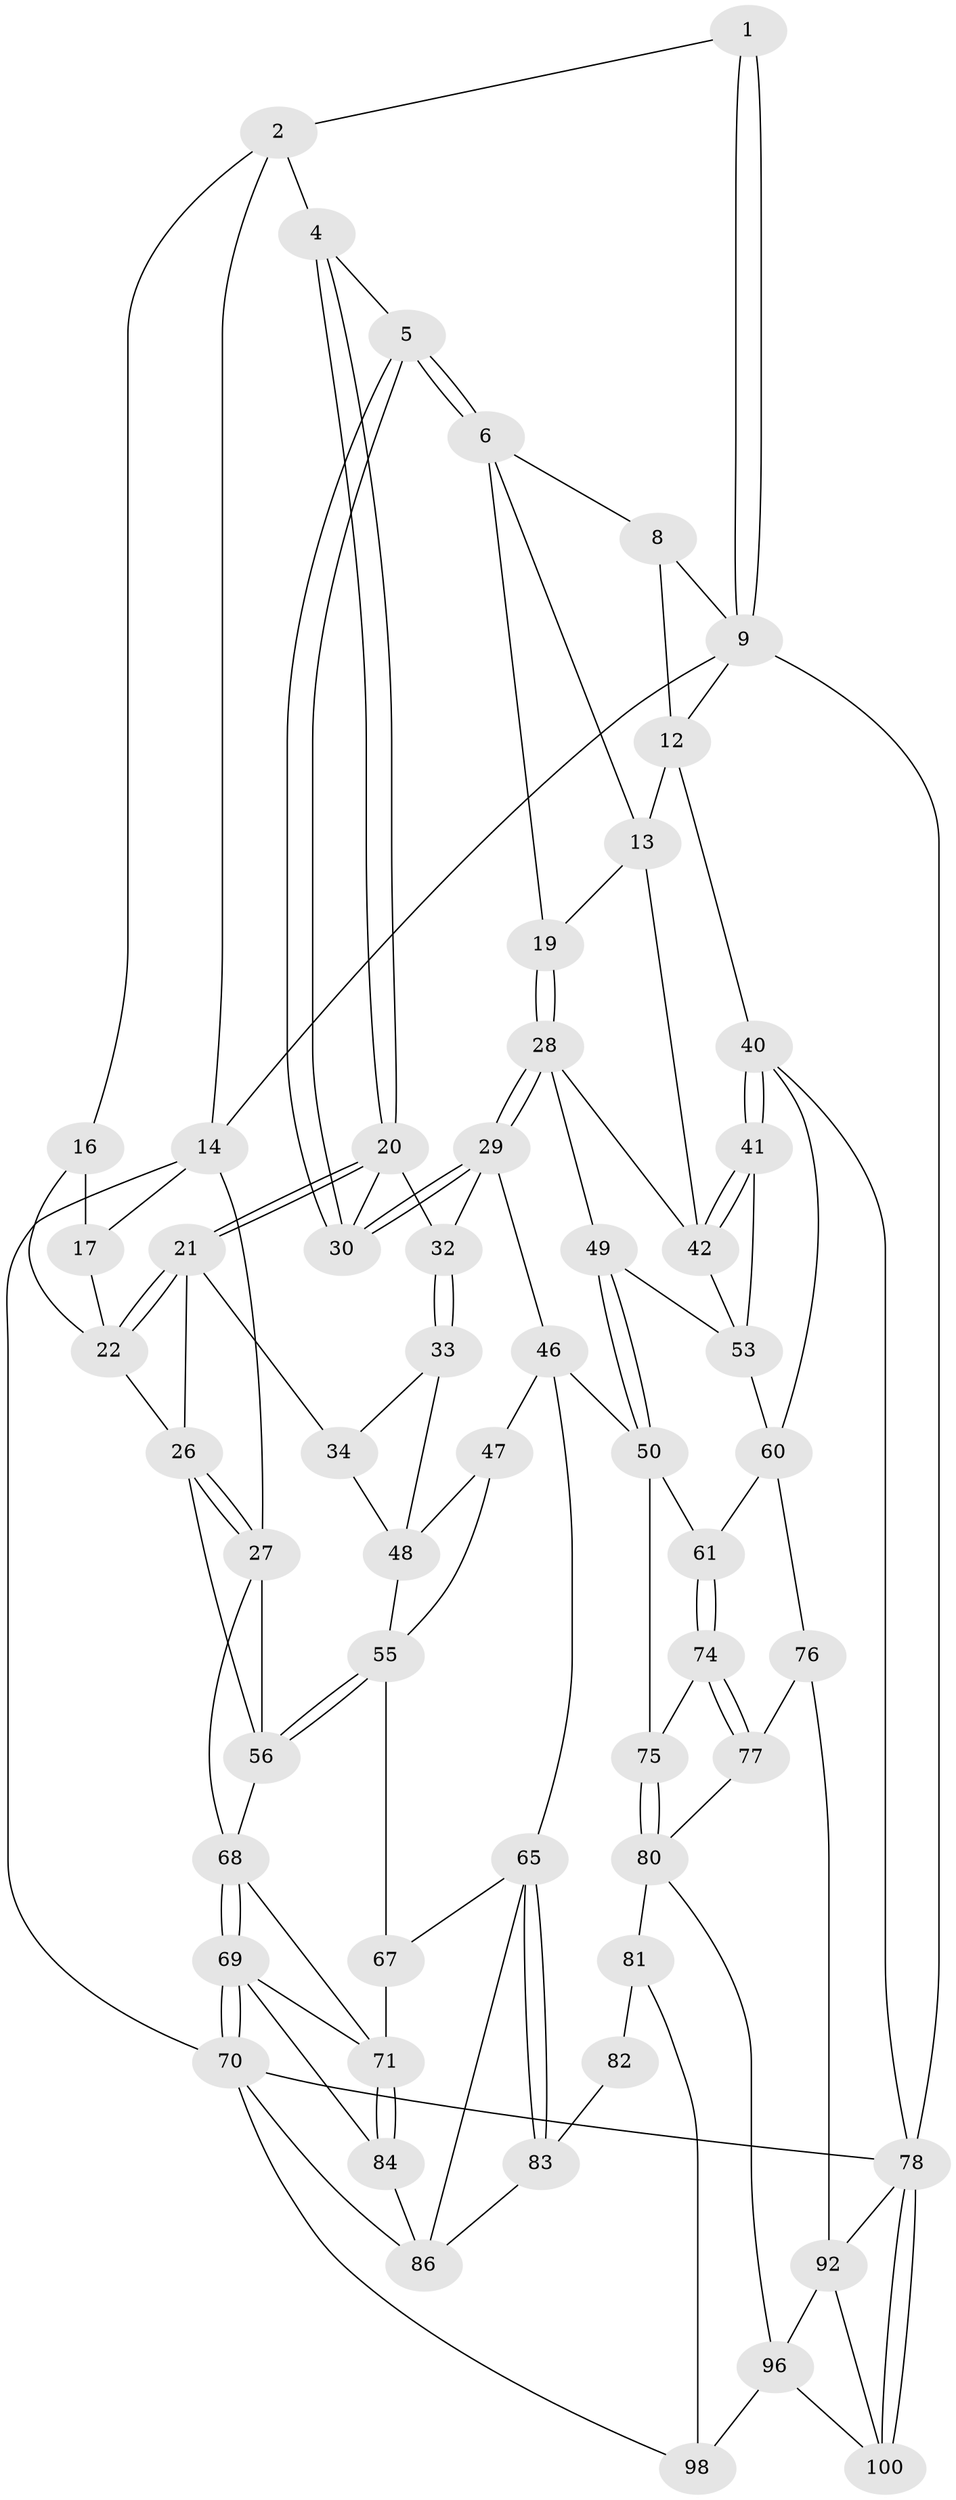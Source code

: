 // original degree distribution, {3: 0.02, 4: 0.24, 5: 0.52, 6: 0.22}
// Generated by graph-tools (version 1.1) at 2025/11/02/27/25 16:11:51]
// undirected, 58 vertices, 127 edges
graph export_dot {
graph [start="1"]
  node [color=gray90,style=filled];
  1 [pos="+0.7352974303197852+0"];
  2 [pos="+0.18463265687813626+0",super="+3"];
  4 [pos="+0.33360121831010725+0.03721656318232184"];
  5 [pos="+0.49715187381315024+0.1514788594110604"];
  6 [pos="+0.659080876089321+0.051688583392813126",super="+7"];
  8 [pos="+0.7329211783010823+0",super="+11"];
  9 [pos="+1+0",super="+10"];
  12 [pos="+0.9047953432809678+0.2208863963954149",super="+36"];
  13 [pos="+0.8796499498533585+0.23303438091211315",super="+18"];
  14 [pos="+0+0",super="+15"];
  16 [pos="+0.16256157543500835+0.2073710415633314",super="+23"];
  17 [pos="+0.05782780715887611+0.21899501310989924",super="+24"];
  19 [pos="+0.7074930691403483+0.17004903883065148"];
  20 [pos="+0.3121807453727687+0.2145928735979378",super="+31"];
  21 [pos="+0.20126704149814123+0.2889133194752632",super="+35"];
  22 [pos="+0.19085152926464016+0.27236023180807367",super="+25"];
  26 [pos="+0+0.3473346091845332",super="+39"];
  27 [pos="+0+0.36564034200853274",super="+58"];
  28 [pos="+0.6139230468445853+0.3417832414628229",super="+44"];
  29 [pos="+0.5335393047645932+0.30630539018692143",super="+37"];
  30 [pos="+0.5032651040976622+0.2594693052137534"];
  32 [pos="+0.35094226979014337+0.3140299645901001",super="+38"];
  33 [pos="+0.2500507662091173+0.3829144014599254",super="+45"];
  34 [pos="+0.23229962377138294+0.3810070562331067"];
  40 [pos="+1+0.474824106531962",super="+63"];
  41 [pos="+1+0.4584855534420487"];
  42 [pos="+0.8483663472848378+0.3799403013634634",super="+43"];
  46 [pos="+0.4119278029044767+0.510370076763327",super="+52"];
  47 [pos="+0.3849933805170497+0.49113705638520255"];
  48 [pos="+0.38220617095967385+0.4885166695439535",super="+54"];
  49 [pos="+0.6417445901513871+0.42017689983562323"];
  50 [pos="+0.6087486662532159+0.5231660349848706",super="+51"];
  53 [pos="+0.8062299281819321+0.45421955970316674",super="+59"];
  55 [pos="+0.1604759285842001+0.5368762266660935",super="+62"];
  56 [pos="+0.15832124167831454+0.5360717435539003",super="+57"];
  60 [pos="+0.822991813856346+0.5617610581163532",super="+64"];
  61 [pos="+0.8118087890049754+0.5711091176496254"];
  65 [pos="+0.40116074110305333+0.6359055664981016",super="+66"];
  67 [pos="+0.18127748765099413+0.6070351031832415"];
  68 [pos="+0+0.6319478684086803",super="+73"];
  69 [pos="+0+0.8405999379464066",super="+85"];
  70 [pos="+0+1",super="+93"];
  71 [pos="+0.14173459447262649+0.657210266792991",super="+72"];
  74 [pos="+0.7658256323237782+0.6603729228835057"];
  75 [pos="+0.5990958523361197+0.6660170820876247"];
  76 [pos="+0.9614098381747106+0.701430948358097",super="+91"];
  77 [pos="+0.8181497326808834+0.7419806813394466",super="+89"];
  78 [pos="+1+1",super="+79"];
  80 [pos="+0.605963858178012+0.7727004757038365",super="+90"];
  81 [pos="+0.528520619268369+0.8349801226503653",super="+95"];
  82 [pos="+0.5230803469097017+0.8335976454970873",super="+94"];
  83 [pos="+0.4175866551983849+0.7703300585237499",super="+88"];
  84 [pos="+0.1488754033739246+0.8152939122739642"];
  86 [pos="+0.24119790210195877+0.9232909479066174",super="+87"];
  92 [pos="+0.968733116539195+0.9131465741366873",super="+99"];
  96 [pos="+0.7548818153170869+0.9106868799827055",super="+97"];
  98 [pos="+0.6191733774880638+1"];
  100 [pos="+0.8155578731727156+1"];
  1 -- 2;
  1 -- 9;
  1 -- 9;
  2 -- 16;
  2 -- 4;
  2 -- 14;
  4 -- 5;
  4 -- 20;
  4 -- 20;
  5 -- 6;
  5 -- 6;
  5 -- 30;
  5 -- 30;
  6 -- 19;
  6 -- 8;
  6 -- 13;
  8 -- 9;
  8 -- 12;
  9 -- 14;
  9 -- 78;
  9 -- 12;
  12 -- 13;
  12 -- 40;
  13 -- 42;
  13 -- 19;
  14 -- 27;
  14 -- 70;
  14 -- 17;
  16 -- 17 [weight=2];
  16 -- 22;
  17 -- 22;
  19 -- 28;
  19 -- 28;
  20 -- 21;
  20 -- 21;
  20 -- 32;
  20 -- 30;
  21 -- 22;
  21 -- 22;
  21 -- 34;
  21 -- 26;
  22 -- 26;
  26 -- 27;
  26 -- 27;
  26 -- 56;
  27 -- 56;
  27 -- 68;
  28 -- 29;
  28 -- 29;
  28 -- 49;
  28 -- 42;
  29 -- 30;
  29 -- 30;
  29 -- 46;
  29 -- 32;
  32 -- 33 [weight=2];
  32 -- 33;
  33 -- 34;
  33 -- 48;
  34 -- 48;
  40 -- 41;
  40 -- 41;
  40 -- 60;
  40 -- 78;
  41 -- 42;
  41 -- 42;
  41 -- 53;
  42 -- 53;
  46 -- 47;
  46 -- 65;
  46 -- 50;
  47 -- 48;
  47 -- 55;
  48 -- 55;
  49 -- 50;
  49 -- 50;
  49 -- 53;
  50 -- 61;
  50 -- 75;
  53 -- 60;
  55 -- 56;
  55 -- 56;
  55 -- 67;
  56 -- 68;
  60 -- 61;
  60 -- 76;
  61 -- 74;
  61 -- 74;
  65 -- 83;
  65 -- 83;
  65 -- 67;
  65 -- 86;
  67 -- 71;
  68 -- 69;
  68 -- 69;
  68 -- 71;
  69 -- 70;
  69 -- 70;
  69 -- 84;
  69 -- 71;
  70 -- 78;
  70 -- 98;
  70 -- 86;
  71 -- 84;
  71 -- 84;
  74 -- 75;
  74 -- 77;
  74 -- 77;
  75 -- 80;
  75 -- 80;
  76 -- 77 [weight=2];
  76 -- 92;
  77 -- 80;
  78 -- 100;
  78 -- 100;
  78 -- 92;
  80 -- 81;
  80 -- 96;
  81 -- 82 [weight=2];
  81 -- 98;
  82 -- 83 [weight=2];
  83 -- 86;
  84 -- 86;
  92 -- 96;
  92 -- 100;
  96 -- 98;
  96 -- 100;
}
